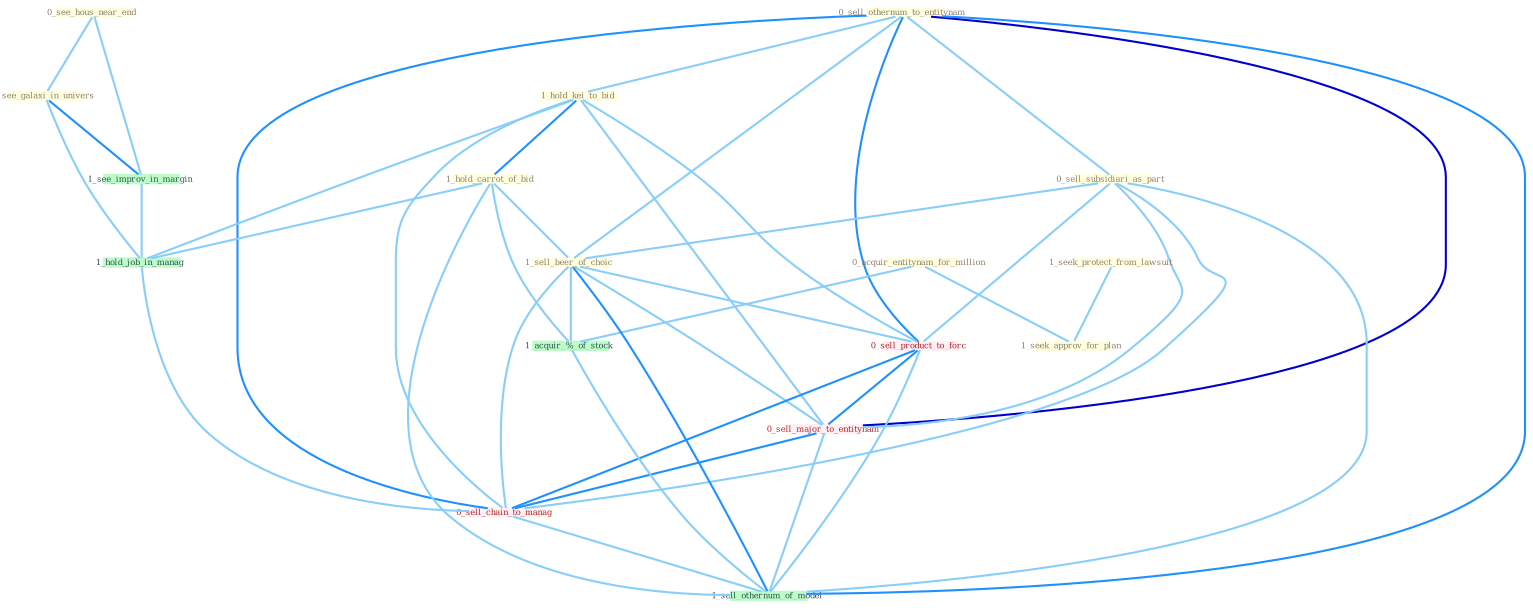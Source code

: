 Graph G{ 
    node
    [shape=polygon,style=filled,width=.5,height=.06,color="#BDFCC9",fixedsize=true,fontsize=4,
    fontcolor="#2f4f4f"];
    {node
    [color="#ffffe0", fontcolor="#8b7d6b"] "0_sell_othernum_to_entitynam " "0_see_hous_near_end " "0_sell_subsidiari_as_part " "1_see_galaxi_in_univers " "1_hold_kei_to_bid " "1_hold_carrot_of_bid " "1_seek_protect_from_lawsuit " "0_acquir_entitynam_for_million " "1_sell_beer_of_choic " "1_seek_approv_for_plan "}
{node [color="#fff0f5", fontcolor="#b22222"] "0_sell_product_to_forc " "0_sell_major_to_entitynam " "0_sell_chain_to_manag "}
edge [color="#B0E2FF"];

	"0_sell_othernum_to_entitynam " -- "0_sell_subsidiari_as_part " [w="1", color="#87cefa" ];
	"0_sell_othernum_to_entitynam " -- "1_hold_kei_to_bid " [w="1", color="#87cefa" ];
	"0_sell_othernum_to_entitynam " -- "1_sell_beer_of_choic " [w="1", color="#87cefa" ];
	"0_sell_othernum_to_entitynam " -- "0_sell_product_to_forc " [w="2", color="#1e90ff" , len=0.8];
	"0_sell_othernum_to_entitynam " -- "0_sell_major_to_entitynam " [w="3", color="#0000cd" , len=0.6];
	"0_sell_othernum_to_entitynam " -- "0_sell_chain_to_manag " [w="2", color="#1e90ff" , len=0.8];
	"0_sell_othernum_to_entitynam " -- "1_sell_othernum_of_model " [w="2", color="#1e90ff" , len=0.8];
	"0_see_hous_near_end " -- "1_see_galaxi_in_univers " [w="1", color="#87cefa" ];
	"0_see_hous_near_end " -- "1_see_improv_in_margin " [w="1", color="#87cefa" ];
	"0_sell_subsidiari_as_part " -- "1_sell_beer_of_choic " [w="1", color="#87cefa" ];
	"0_sell_subsidiari_as_part " -- "0_sell_product_to_forc " [w="1", color="#87cefa" ];
	"0_sell_subsidiari_as_part " -- "0_sell_major_to_entitynam " [w="1", color="#87cefa" ];
	"0_sell_subsidiari_as_part " -- "0_sell_chain_to_manag " [w="1", color="#87cefa" ];
	"0_sell_subsidiari_as_part " -- "1_sell_othernum_of_model " [w="1", color="#87cefa" ];
	"1_see_galaxi_in_univers " -- "1_see_improv_in_margin " [w="2", color="#1e90ff" , len=0.8];
	"1_see_galaxi_in_univers " -- "1_hold_job_in_manag " [w="1", color="#87cefa" ];
	"1_hold_kei_to_bid " -- "1_hold_carrot_of_bid " [w="2", color="#1e90ff" , len=0.8];
	"1_hold_kei_to_bid " -- "1_hold_job_in_manag " [w="1", color="#87cefa" ];
	"1_hold_kei_to_bid " -- "0_sell_product_to_forc " [w="1", color="#87cefa" ];
	"1_hold_kei_to_bid " -- "0_sell_major_to_entitynam " [w="1", color="#87cefa" ];
	"1_hold_kei_to_bid " -- "0_sell_chain_to_manag " [w="1", color="#87cefa" ];
	"1_hold_carrot_of_bid " -- "1_sell_beer_of_choic " [w="1", color="#87cefa" ];
	"1_hold_carrot_of_bid " -- "1_acquir_%_of_stock " [w="1", color="#87cefa" ];
	"1_hold_carrot_of_bid " -- "1_hold_job_in_manag " [w="1", color="#87cefa" ];
	"1_hold_carrot_of_bid " -- "1_sell_othernum_of_model " [w="1", color="#87cefa" ];
	"1_seek_protect_from_lawsuit " -- "1_seek_approv_for_plan " [w="1", color="#87cefa" ];
	"0_acquir_entitynam_for_million " -- "1_seek_approv_for_plan " [w="1", color="#87cefa" ];
	"0_acquir_entitynam_for_million " -- "1_acquir_%_of_stock " [w="1", color="#87cefa" ];
	"1_sell_beer_of_choic " -- "1_acquir_%_of_stock " [w="1", color="#87cefa" ];
	"1_sell_beer_of_choic " -- "0_sell_product_to_forc " [w="1", color="#87cefa" ];
	"1_sell_beer_of_choic " -- "0_sell_major_to_entitynam " [w="1", color="#87cefa" ];
	"1_sell_beer_of_choic " -- "0_sell_chain_to_manag " [w="1", color="#87cefa" ];
	"1_sell_beer_of_choic " -- "1_sell_othernum_of_model " [w="2", color="#1e90ff" , len=0.8];
	"1_see_improv_in_margin " -- "1_hold_job_in_manag " [w="1", color="#87cefa" ];
	"1_acquir_%_of_stock " -- "1_sell_othernum_of_model " [w="1", color="#87cefa" ];
	"1_hold_job_in_manag " -- "0_sell_chain_to_manag " [w="1", color="#87cefa" ];
	"0_sell_product_to_forc " -- "0_sell_major_to_entitynam " [w="2", color="#1e90ff" , len=0.8];
	"0_sell_product_to_forc " -- "0_sell_chain_to_manag " [w="2", color="#1e90ff" , len=0.8];
	"0_sell_product_to_forc " -- "1_sell_othernum_of_model " [w="1", color="#87cefa" ];
	"0_sell_major_to_entitynam " -- "0_sell_chain_to_manag " [w="2", color="#1e90ff" , len=0.8];
	"0_sell_major_to_entitynam " -- "1_sell_othernum_of_model " [w="1", color="#87cefa" ];
	"0_sell_chain_to_manag " -- "1_sell_othernum_of_model " [w="1", color="#87cefa" ];
}